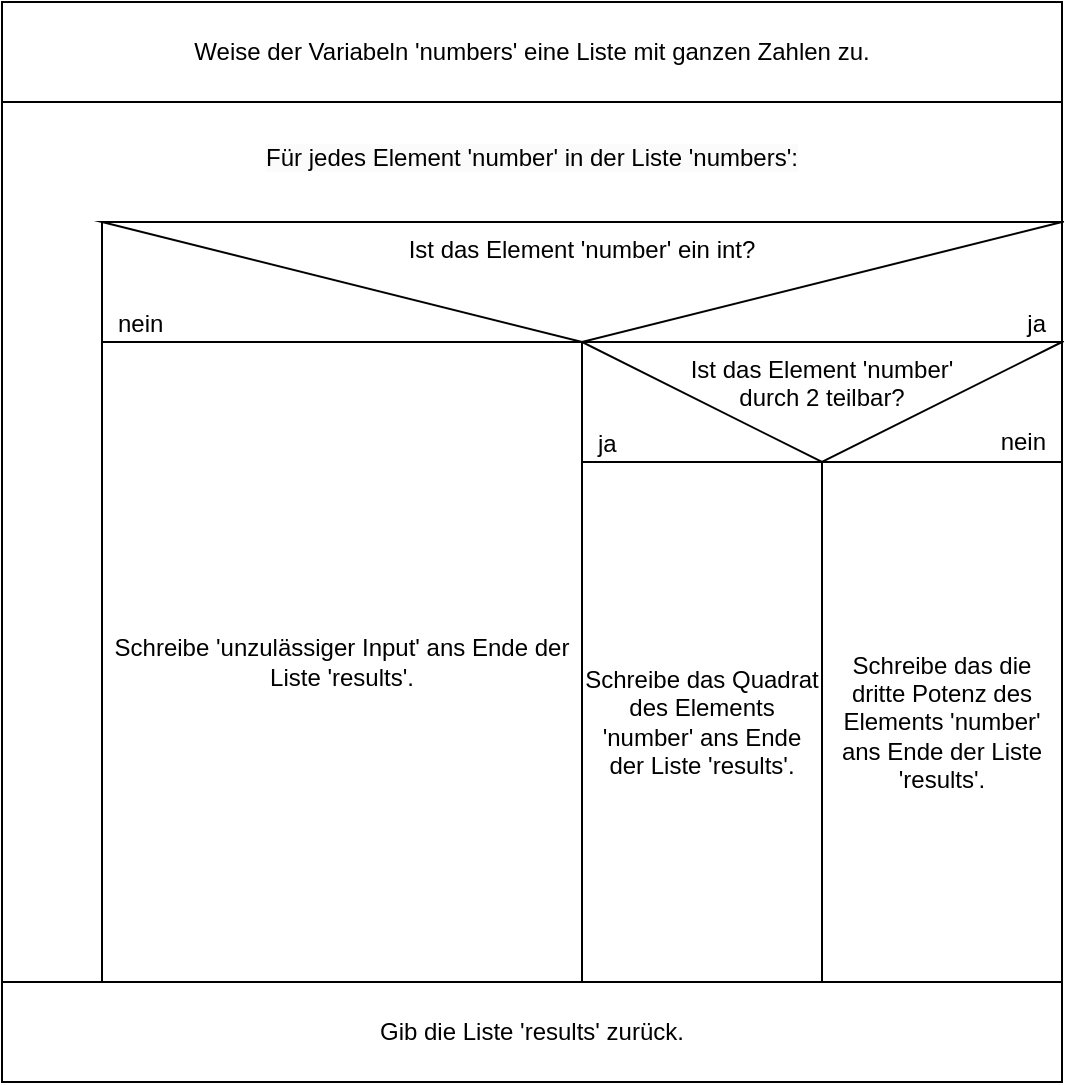 <mxfile version="22.1.11" type="google">
  <diagram id="Zqw8zEdBAcL5mmTzYU6F" name="Page-1">
    <mxGraphModel grid="1" page="1" gridSize="10" guides="1" tooltips="1" connect="1" arrows="1" fold="1" pageScale="1" pageWidth="827" pageHeight="1169" math="0" shadow="0">
      <root>
        <mxCell id="0" />
        <mxCell id="1" parent="0" />
        <mxCell id="AAsGvHbAcukMt1LZE0Sj-2" value="&#xa;&lt;span style=&quot;color: rgb(0, 0, 0); font-family: Helvetica; font-size: 12px; font-style: normal; font-variant-ligatures: normal; font-variant-caps: normal; font-weight: 400; letter-spacing: normal; orphans: 2; text-align: center; text-indent: 0px; text-transform: none; widows: 2; word-spacing: 0px; -webkit-text-stroke-width: 0px; background-color: rgb(251, 251, 251); text-decoration-thickness: initial; text-decoration-style: initial; text-decoration-color: initial; float: none; display: inline !important;&quot;&gt;Für jedes Element &#39;number&#39; in der Liste &#39;numbers&#39;:&lt;/span&gt;&#xa;&#xa;" style="rounded=0;whiteSpace=wrap;html=1;verticalAlign=top;" vertex="1" parent="1">
          <mxGeometry x="140" y="223" width="530" height="440" as="geometry" />
        </mxCell>
        <mxCell id="AAsGvHbAcukMt1LZE0Sj-3" value="" style="rounded=0;whiteSpace=wrap;html=1;" vertex="1" parent="1">
          <mxGeometry x="190" y="283" width="480" height="380" as="geometry" />
        </mxCell>
        <mxCell id="AAsGvHbAcukMt1LZE0Sj-5" value="nein" style="html=1;dashed=0;whiteSpace=wrap;verticalAlign=bottom;align=left;spacingLeft=6;" vertex="1" parent="1">
          <mxGeometry x="190" y="283" width="240" height="60" as="geometry" />
        </mxCell>
        <mxCell id="AAsGvHbAcukMt1LZE0Sj-6" value="ja" style="html=1;dashed=0;whiteSpace=wrap;align=right;verticalAlign=bottom;spacingRight=6;" vertex="1" parent="1">
          <mxGeometry x="430" y="283" width="240" height="60" as="geometry" />
        </mxCell>
        <mxCell id="AAsGvHbAcukMt1LZE0Sj-11" value="Ist das Element &#39;number&#39; ein int?" style="triangle;whiteSpace=wrap;html=1;dashed=0;direction=south;verticalAlign=top;" vertex="1" parent="1">
          <mxGeometry x="190" y="283" width="480" height="60" as="geometry" />
        </mxCell>
        <mxCell id="AAsGvHbAcukMt1LZE0Sj-14" value="Schreibe &#39;unzulässiger Input&#39; ans Ende der Liste &#39;results&#39;." style="html=1;dashed=0;whiteSpace=wrap;" vertex="1" parent="1">
          <mxGeometry x="190" y="343" width="240" height="320" as="geometry" />
        </mxCell>
        <mxCell id="AAsGvHbAcukMt1LZE0Sj-16" value="ja" style="html=1;dashed=0;whiteSpace=wrap;verticalAlign=bottom;align=left;spacingLeft=6;" vertex="1" parent="1">
          <mxGeometry x="430" y="343" width="120" height="60" as="geometry" />
        </mxCell>
        <mxCell id="AAsGvHbAcukMt1LZE0Sj-17" value="nein" style="html=1;dashed=0;whiteSpace=wrap;verticalAlign=bottom;spacingBottom=1;align=right;spacingRight=6;" vertex="1" parent="1">
          <mxGeometry x="550" y="343" width="120" height="60" as="geometry" />
        </mxCell>
        <mxCell id="AAsGvHbAcukMt1LZE0Sj-15" value="Ist das Element &#39;number&#39;&lt;br&gt;durch 2 teilbar?" style="triangle;whiteSpace=wrap;html=1;dashed=0;direction=south;verticalAlign=top;" vertex="1" parent="1">
          <mxGeometry x="430" y="343" width="240" height="60" as="geometry" />
        </mxCell>
        <mxCell id="AAsGvHbAcukMt1LZE0Sj-18" value="Schreibe das Quadrat des Elements &#39;number&#39; ans Ende der Liste &#39;results&#39;." style="html=1;dashed=0;whiteSpace=wrap;" vertex="1" parent="1">
          <mxGeometry x="430" y="403" width="120" height="260" as="geometry" />
        </mxCell>
        <mxCell id="AAsGvHbAcukMt1LZE0Sj-19" value="Schreibe das die dritte Potenz des Elements &#39;number&#39; ans Ende der Liste &#39;results&#39;." style="html=1;dashed=0;whiteSpace=wrap;" vertex="1" parent="1">
          <mxGeometry x="550" y="403" width="120" height="260" as="geometry" />
        </mxCell>
        <mxCell id="AAsGvHbAcukMt1LZE0Sj-20" value="Gib die Liste &#39;results&#39; zurück." style="html=1;dashed=0;whiteSpace=wrap;" vertex="1" parent="1">
          <mxGeometry x="140" y="663" width="530" height="50" as="geometry" />
        </mxCell>
        <mxCell id="AAsGvHbAcukMt1LZE0Sj-21" value="Weise der Variabeln &#39;numbers&#39; eine Liste mit ganzen Zahlen zu." style="html=1;dashed=0;whiteSpace=wrap;" vertex="1" parent="1">
          <mxGeometry x="140" y="173" width="530" height="50" as="geometry" />
        </mxCell>
      </root>
    </mxGraphModel>
  </diagram>
</mxfile>
